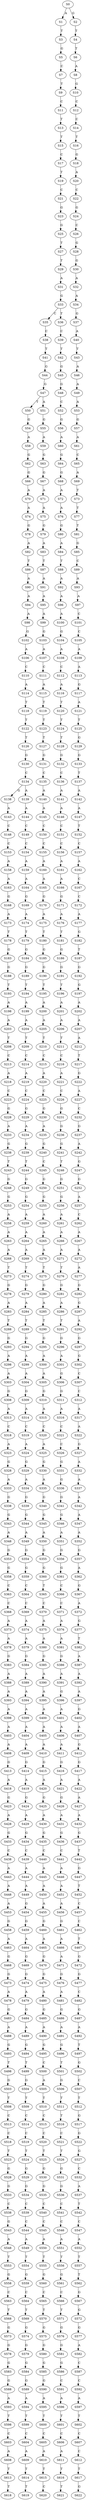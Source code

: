 strict digraph  {
	S0 -> S1 [ label = A ];
	S0 -> S2 [ label = G ];
	S1 -> S3 [ label = T ];
	S2 -> S4 [ label = T ];
	S3 -> S5 [ label = G ];
	S4 -> S6 [ label = T ];
	S5 -> S7 [ label = C ];
	S6 -> S8 [ label = A ];
	S7 -> S9 [ label = T ];
	S8 -> S10 [ label = G ];
	S9 -> S11 [ label = C ];
	S10 -> S12 [ label = C ];
	S11 -> S13 [ label = T ];
	S12 -> S14 [ label = C ];
	S13 -> S15 [ label = T ];
	S14 -> S16 [ label = T ];
	S15 -> S17 [ label = C ];
	S16 -> S18 [ label = G ];
	S17 -> S19 [ label = T ];
	S18 -> S20 [ label = A ];
	S19 -> S21 [ label = C ];
	S20 -> S22 [ label = C ];
	S21 -> S23 [ label = G ];
	S22 -> S24 [ label = G ];
	S23 -> S25 [ label = G ];
	S24 -> S26 [ label = C ];
	S25 -> S27 [ label = T ];
	S26 -> S28 [ label = G ];
	S27 -> S29 [ label = T ];
	S28 -> S30 [ label = G ];
	S29 -> S31 [ label = A ];
	S30 -> S32 [ label = A ];
	S31 -> S33 [ label = G ];
	S32 -> S34 [ label = A ];
	S33 -> S35 [ label = C ];
	S33 -> S36 [ label = T ];
	S34 -> S37 [ label = G ];
	S35 -> S38 [ label = C ];
	S36 -> S39 [ label = C ];
	S37 -> S40 [ label = A ];
	S38 -> S41 [ label = T ];
	S39 -> S42 [ label = T ];
	S40 -> S43 [ label = T ];
	S41 -> S44 [ label = G ];
	S42 -> S45 [ label = G ];
	S43 -> S46 [ label = A ];
	S44 -> S47 [ label = G ];
	S45 -> S48 [ label = G ];
	S46 -> S49 [ label = A ];
	S47 -> S50 [ label = T ];
	S47 -> S51 [ label = A ];
	S48 -> S52 [ label = C ];
	S49 -> S53 [ label = A ];
	S50 -> S54 [ label = G ];
	S51 -> S55 [ label = G ];
	S52 -> S56 [ label = G ];
	S53 -> S57 [ label = G ];
	S54 -> S58 [ label = A ];
	S55 -> S59 [ label = A ];
	S56 -> S60 [ label = A ];
	S57 -> S61 [ label = A ];
	S58 -> S62 [ label = G ];
	S59 -> S63 [ label = G ];
	S60 -> S64 [ label = G ];
	S61 -> S65 [ label = C ];
	S62 -> S66 [ label = G ];
	S63 -> S67 [ label = G ];
	S64 -> S68 [ label = G ];
	S65 -> S69 [ label = A ];
	S66 -> S70 [ label = A ];
	S67 -> S71 [ label = A ];
	S68 -> S72 [ label = A ];
	S69 -> S73 [ label = T ];
	S70 -> S74 [ label = A ];
	S71 -> S75 [ label = A ];
	S72 -> S76 [ label = A ];
	S73 -> S77 [ label = T ];
	S74 -> S78 [ label = G ];
	S75 -> S79 [ label = G ];
	S76 -> S80 [ label = G ];
	S77 -> S81 [ label = T ];
	S78 -> S82 [ label = A ];
	S79 -> S83 [ label = A ];
	S80 -> S84 [ label = A ];
	S81 -> S85 [ label = G ];
	S82 -> S86 [ label = T ];
	S83 -> S87 [ label = T ];
	S84 -> S88 [ label = T ];
	S85 -> S89 [ label = C ];
	S86 -> S90 [ label = A ];
	S87 -> S91 [ label = A ];
	S88 -> S92 [ label = A ];
	S89 -> S93 [ label = A ];
	S90 -> S94 [ label = A ];
	S91 -> S95 [ label = A ];
	S92 -> S96 [ label = A ];
	S93 -> S97 [ label = A ];
	S94 -> S98 [ label = A ];
	S95 -> S99 [ label = A ];
	S96 -> S100 [ label = A ];
	S97 -> S101 [ label = C ];
	S98 -> S102 [ label = G ];
	S99 -> S103 [ label = G ];
	S100 -> S104 [ label = G ];
	S101 -> S105 [ label = C ];
	S102 -> S106 [ label = A ];
	S103 -> S107 [ label = A ];
	S104 -> S108 [ label = A ];
	S105 -> S109 [ label = A ];
	S106 -> S110 [ label = C ];
	S107 -> S111 [ label = C ];
	S108 -> S112 [ label = C ];
	S109 -> S113 [ label = A ];
	S110 -> S114 [ label = A ];
	S111 -> S115 [ label = A ];
	S112 -> S116 [ label = A ];
	S113 -> S117 [ label = G ];
	S114 -> S118 [ label = T ];
	S115 -> S119 [ label = T ];
	S116 -> S120 [ label = T ];
	S117 -> S121 [ label = A ];
	S118 -> S122 [ label = T ];
	S119 -> S123 [ label = T ];
	S120 -> S124 [ label = T ];
	S121 -> S125 [ label = T ];
	S122 -> S126 [ label = T ];
	S123 -> S127 [ label = T ];
	S124 -> S128 [ label = T ];
	S125 -> S129 [ label = G ];
	S126 -> S130 [ label = G ];
	S127 -> S131 [ label = G ];
	S128 -> S132 [ label = G ];
	S129 -> S133 [ label = G ];
	S130 -> S134 [ label = C ];
	S131 -> S135 [ label = C ];
	S132 -> S136 [ label = C ];
	S133 -> S137 [ label = T ];
	S134 -> S138 [ label = G ];
	S134 -> S139 [ label = A ];
	S135 -> S140 [ label = A ];
	S136 -> S141 [ label = A ];
	S137 -> S142 [ label = A ];
	S138 -> S143 [ label = A ];
	S139 -> S144 [ label = A ];
	S140 -> S145 [ label = A ];
	S141 -> S146 [ label = A ];
	S142 -> S147 [ label = A ];
	S143 -> S148 [ label = C ];
	S144 -> S149 [ label = C ];
	S145 -> S150 [ label = C ];
	S146 -> S151 [ label = C ];
	S147 -> S152 [ label = T ];
	S148 -> S153 [ label = C ];
	S149 -> S154 [ label = C ];
	S150 -> S155 [ label = C ];
	S151 -> S156 [ label = C ];
	S152 -> S157 [ label = C ];
	S153 -> S158 [ label = A ];
	S154 -> S159 [ label = A ];
	S155 -> S160 [ label = A ];
	S156 -> S161 [ label = A ];
	S157 -> S162 [ label = A ];
	S158 -> S163 [ label = A ];
	S159 -> S164 [ label = A ];
	S160 -> S165 [ label = A ];
	S161 -> S166 [ label = A ];
	S162 -> S167 [ label = C ];
	S163 -> S168 [ label = G ];
	S164 -> S169 [ label = G ];
	S165 -> S170 [ label = G ];
	S166 -> S171 [ label = G ];
	S167 -> S172 [ label = C ];
	S168 -> S173 [ label = A ];
	S169 -> S174 [ label = A ];
	S170 -> S175 [ label = A ];
	S171 -> S176 [ label = A ];
	S172 -> S177 [ label = A ];
	S173 -> S178 [ label = T ];
	S174 -> S179 [ label = T ];
	S175 -> S180 [ label = T ];
	S176 -> S181 [ label = T ];
	S177 -> S182 [ label = G ];
	S178 -> S183 [ label = G ];
	S179 -> S184 [ label = G ];
	S180 -> S185 [ label = G ];
	S181 -> S186 [ label = G ];
	S182 -> S187 [ label = T ];
	S183 -> S188 [ label = G ];
	S184 -> S189 [ label = G ];
	S185 -> S190 [ label = G ];
	S186 -> S191 [ label = G ];
	S187 -> S192 [ label = G ];
	S188 -> S193 [ label = T ];
	S189 -> S194 [ label = T ];
	S190 -> S195 [ label = T ];
	S191 -> S196 [ label = T ];
	S192 -> S197 [ label = G ];
	S193 -> S198 [ label = A ];
	S194 -> S199 [ label = A ];
	S195 -> S200 [ label = A ];
	S196 -> S201 [ label = A ];
	S197 -> S202 [ label = A ];
	S198 -> S203 [ label = A ];
	S199 -> S204 [ label = A ];
	S200 -> S205 [ label = A ];
	S201 -> S206 [ label = A ];
	S202 -> S207 [ label = A ];
	S203 -> S208 [ label = T ];
	S204 -> S209 [ label = T ];
	S205 -> S210 [ label = T ];
	S206 -> S211 [ label = T ];
	S207 -> S212 [ label = A ];
	S208 -> S213 [ label = C ];
	S209 -> S214 [ label = C ];
	S210 -> S215 [ label = C ];
	S211 -> S216 [ label = C ];
	S212 -> S217 [ label = T ];
	S213 -> S218 [ label = A ];
	S214 -> S219 [ label = A ];
	S215 -> S220 [ label = A ];
	S216 -> S221 [ label = A ];
	S217 -> S222 [ label = G ];
	S218 -> S223 [ label = C ];
	S219 -> S224 [ label = C ];
	S220 -> S225 [ label = C ];
	S221 -> S226 [ label = C ];
	S222 -> S227 [ label = A ];
	S223 -> S228 [ label = G ];
	S224 -> S229 [ label = G ];
	S225 -> S230 [ label = G ];
	S226 -> S231 [ label = G ];
	S227 -> S232 [ label = C ];
	S228 -> S233 [ label = A ];
	S229 -> S234 [ label = A ];
	S230 -> S235 [ label = A ];
	S231 -> S236 [ label = G ];
	S232 -> S237 [ label = G ];
	S233 -> S238 [ label = G ];
	S234 -> S239 [ label = G ];
	S235 -> S240 [ label = G ];
	S236 -> S241 [ label = G ];
	S237 -> S242 [ label = A ];
	S238 -> S243 [ label = T ];
	S239 -> S244 [ label = T ];
	S240 -> S245 [ label = C ];
	S241 -> S246 [ label = T ];
	S242 -> S247 [ label = G ];
	S243 -> S248 [ label = G ];
	S244 -> S249 [ label = G ];
	S245 -> S250 [ label = G ];
	S246 -> S251 [ label = G ];
	S247 -> S252 [ label = G ];
	S248 -> S253 [ label = G ];
	S249 -> S254 [ label = G ];
	S250 -> S255 [ label = G ];
	S251 -> S256 [ label = G ];
	S252 -> S257 [ label = A ];
	S253 -> S258 [ label = A ];
	S254 -> S259 [ label = A ];
	S255 -> S260 [ label = A ];
	S256 -> S261 [ label = A ];
	S257 -> S262 [ label = C ];
	S258 -> S263 [ label = A ];
	S259 -> S264 [ label = A ];
	S260 -> S265 [ label = A ];
	S261 -> S266 [ label = A ];
	S262 -> S267 [ label = A ];
	S263 -> S268 [ label = A ];
	S264 -> S269 [ label = A ];
	S265 -> S270 [ label = A ];
	S266 -> S271 [ label = A ];
	S267 -> S272 [ label = A ];
	S268 -> S273 [ label = T ];
	S269 -> S274 [ label = T ];
	S270 -> S275 [ label = T ];
	S271 -> S276 [ label = T ];
	S272 -> S277 [ label = A ];
	S273 -> S278 [ label = G ];
	S274 -> S279 [ label = G ];
	S275 -> S280 [ label = G ];
	S276 -> S281 [ label = G ];
	S277 -> S282 [ label = G ];
	S278 -> S283 [ label = A ];
	S279 -> S284 [ label = A ];
	S280 -> S285 [ label = A ];
	S281 -> S286 [ label = A ];
	S282 -> S287 [ label = G ];
	S283 -> S288 [ label = T ];
	S284 -> S289 [ label = T ];
	S285 -> S290 [ label = T ];
	S286 -> S291 [ label = T ];
	S287 -> S292 [ label = A ];
	S288 -> S293 [ label = G ];
	S289 -> S294 [ label = G ];
	S290 -> S295 [ label = G ];
	S291 -> S296 [ label = G ];
	S292 -> S297 [ label = G ];
	S293 -> S298 [ label = A ];
	S294 -> S299 [ label = A ];
	S295 -> S300 [ label = A ];
	S296 -> S301 [ label = A ];
	S297 -> S302 [ label = G ];
	S298 -> S303 [ label = A ];
	S299 -> S304 [ label = A ];
	S300 -> S305 [ label = A ];
	S301 -> S306 [ label = G ];
	S302 -> S307 [ label = C ];
	S303 -> S308 [ label = G ];
	S304 -> S309 [ label = G ];
	S305 -> S310 [ label = G ];
	S306 -> S311 [ label = G ];
	S307 -> S312 [ label = C ];
	S308 -> S313 [ label = A ];
	S309 -> S314 [ label = A ];
	S310 -> S315 [ label = A ];
	S311 -> S316 [ label = A ];
	S312 -> S317 [ label = A ];
	S313 -> S318 [ label = C ];
	S314 -> S319 [ label = C ];
	S315 -> S320 [ label = C ];
	S316 -> S321 [ label = C ];
	S317 -> S322 [ label = A ];
	S318 -> S323 [ label = A ];
	S319 -> S324 [ label = A ];
	S320 -> S325 [ label = A ];
	S321 -> S326 [ label = C ];
	S322 -> S327 [ label = G ];
	S323 -> S328 [ label = G ];
	S324 -> S329 [ label = G ];
	S325 -> S330 [ label = G ];
	S326 -> S331 [ label = G ];
	S327 -> S332 [ label = A ];
	S328 -> S333 [ label = A ];
	S329 -> S334 [ label = A ];
	S330 -> S335 [ label = A ];
	S331 -> S336 [ label = G ];
	S332 -> S337 [ label = A ];
	S333 -> S338 [ label = G ];
	S334 -> S339 [ label = G ];
	S335 -> S340 [ label = G ];
	S336 -> S341 [ label = G ];
	S337 -> S342 [ label = A ];
	S338 -> S343 [ label = G ];
	S339 -> S344 [ label = G ];
	S340 -> S345 [ label = G ];
	S341 -> S346 [ label = G ];
	S342 -> S347 [ label = A ];
	S343 -> S348 [ label = A ];
	S344 -> S349 [ label = A ];
	S345 -> S350 [ label = A ];
	S346 -> S351 [ label = A ];
	S347 -> S352 [ label = A ];
	S348 -> S353 [ label = G ];
	S349 -> S354 [ label = G ];
	S350 -> S355 [ label = G ];
	S351 -> S356 [ label = G ];
	S352 -> S357 [ label = G ];
	S353 -> S358 [ label = G ];
	S354 -> S359 [ label = G ];
	S355 -> S360 [ label = G ];
	S356 -> S361 [ label = G ];
	S357 -> S362 [ label = A ];
	S358 -> S363 [ label = C ];
	S359 -> S364 [ label = C ];
	S360 -> S365 [ label = T ];
	S361 -> S366 [ label = C ];
	S362 -> S367 [ label = G ];
	S363 -> S368 [ label = C ];
	S364 -> S369 [ label = C ];
	S365 -> S370 [ label = C ];
	S366 -> S371 [ label = C ];
	S367 -> S372 [ label = A ];
	S368 -> S373 [ label = A ];
	S369 -> S374 [ label = A ];
	S370 -> S375 [ label = A ];
	S371 -> S376 [ label = A ];
	S372 -> S377 [ label = G ];
	S373 -> S378 [ label = A ];
	S374 -> S379 [ label = A ];
	S375 -> S380 [ label = A ];
	S376 -> S381 [ label = A ];
	S377 -> S382 [ label = T ];
	S378 -> S383 [ label = G ];
	S379 -> S384 [ label = G ];
	S380 -> S385 [ label = G ];
	S381 -> S386 [ label = G ];
	S382 -> S387 [ label = A ];
	S383 -> S388 [ label = A ];
	S384 -> S389 [ label = A ];
	S385 -> S390 [ label = A ];
	S386 -> S391 [ label = A ];
	S387 -> S392 [ label = A ];
	S388 -> S393 [ label = A ];
	S389 -> S394 [ label = A ];
	S390 -> S395 [ label = A ];
	S391 -> S396 [ label = G ];
	S392 -> S397 [ label = A ];
	S393 -> S398 [ label = A ];
	S394 -> S399 [ label = A ];
	S395 -> S400 [ label = A ];
	S396 -> S401 [ label = A ];
	S397 -> S402 [ label = G ];
	S398 -> S403 [ label = A ];
	S399 -> S404 [ label = A ];
	S400 -> S405 [ label = A ];
	S401 -> S406 [ label = A ];
	S402 -> S407 [ label = A ];
	S403 -> S408 [ label = A ];
	S404 -> S409 [ label = A ];
	S405 -> S410 [ label = A ];
	S406 -> S411 [ label = A ];
	S407 -> S412 [ label = G ];
	S408 -> S413 [ label = G ];
	S409 -> S414 [ label = G ];
	S410 -> S415 [ label = G ];
	S411 -> S416 [ label = G ];
	S412 -> S417 [ label = G ];
	S413 -> S418 [ label = A ];
	S414 -> S419 [ label = A ];
	S415 -> S420 [ label = A ];
	S416 -> S421 [ label = A ];
	S417 -> S422 [ label = A ];
	S418 -> S423 [ label = G ];
	S419 -> S424 [ label = G ];
	S420 -> S425 [ label = G ];
	S421 -> S426 [ label = G ];
	S422 -> S427 [ label = A ];
	S423 -> S428 [ label = A ];
	S424 -> S429 [ label = A ];
	S425 -> S430 [ label = A ];
	S426 -> S431 [ label = A ];
	S427 -> S432 [ label = A ];
	S428 -> S433 [ label = G ];
	S429 -> S434 [ label = G ];
	S430 -> S435 [ label = G ];
	S431 -> S436 [ label = G ];
	S432 -> S437 [ label = G ];
	S433 -> S438 [ label = C ];
	S434 -> S439 [ label = C ];
	S435 -> S440 [ label = C ];
	S436 -> S441 [ label = C ];
	S437 -> S442 [ label = T ];
	S438 -> S443 [ label = A ];
	S439 -> S444 [ label = A ];
	S440 -> S445 [ label = A ];
	S441 -> S446 [ label = A ];
	S442 -> S447 [ label = G ];
	S443 -> S448 [ label = A ];
	S444 -> S449 [ label = A ];
	S445 -> S450 [ label = A ];
	S446 -> S451 [ label = A ];
	S447 -> S452 [ label = T ];
	S448 -> S453 [ label = A ];
	S449 -> S454 [ label = G ];
	S450 -> S455 [ label = A ];
	S451 -> S456 [ label = A ];
	S452 -> S457 [ label = C ];
	S453 -> S458 [ label = G ];
	S454 -> S459 [ label = G ];
	S455 -> S460 [ label = G ];
	S456 -> S461 [ label = G ];
	S457 -> S462 [ label = C ];
	S458 -> S463 [ label = A ];
	S459 -> S464 [ label = A ];
	S460 -> S465 [ label = A ];
	S461 -> S466 [ label = A ];
	S462 -> S467 [ label = T ];
	S463 -> S468 [ label = G ];
	S464 -> S469 [ label = G ];
	S465 -> S470 [ label = G ];
	S466 -> S471 [ label = A ];
	S467 -> S472 [ label = G ];
	S468 -> S473 [ label = G ];
	S469 -> S474 [ label = G ];
	S470 -> S475 [ label = G ];
	S471 -> S476 [ label = G ];
	S472 -> S477 [ label = G ];
	S473 -> S478 [ label = A ];
	S474 -> S479 [ label = A ];
	S475 -> S480 [ label = A ];
	S476 -> S481 [ label = A ];
	S477 -> S482 [ label = C ];
	S478 -> S483 [ label = G ];
	S479 -> S484 [ label = G ];
	S480 -> S485 [ label = G ];
	S481 -> S486 [ label = G ];
	S482 -> S487 [ label = G ];
	S483 -> S488 [ label = A ];
	S484 -> S489 [ label = A ];
	S485 -> S490 [ label = A ];
	S486 -> S491 [ label = A ];
	S487 -> S492 [ label = A ];
	S488 -> S493 [ label = G ];
	S489 -> S494 [ label = G ];
	S490 -> S495 [ label = G ];
	S491 -> S496 [ label = G ];
	S492 -> S497 [ label = T ];
	S493 -> S498 [ label = T ];
	S494 -> S499 [ label = T ];
	S495 -> S500 [ label = C ];
	S496 -> S501 [ label = T ];
	S497 -> S502 [ label = G ];
	S498 -> S503 [ label = G ];
	S499 -> S504 [ label = G ];
	S500 -> S505 [ label = A ];
	S501 -> S506 [ label = G ];
	S502 -> S507 [ label = C ];
	S503 -> S508 [ label = T ];
	S504 -> S509 [ label = T ];
	S505 -> S510 [ label = T ];
	S506 -> S511 [ label = T ];
	S507 -> S512 [ label = T ];
	S508 -> S513 [ label = C ];
	S509 -> S514 [ label = C ];
	S510 -> S515 [ label = C ];
	S511 -> S516 [ label = T ];
	S512 -> S517 [ label = G ];
	S513 -> S518 [ label = C ];
	S514 -> S519 [ label = C ];
	S515 -> S520 [ label = C ];
	S516 -> S521 [ label = C ];
	S517 -> S522 [ label = G ];
	S518 -> S523 [ label = T ];
	S519 -> S524 [ label = T ];
	S520 -> S525 [ label = T ];
	S521 -> S526 [ label = T ];
	S522 -> S527 [ label = G ];
	S523 -> S528 [ label = G ];
	S524 -> S529 [ label = G ];
	S525 -> S530 [ label = G ];
	S526 -> S531 [ label = G ];
	S527 -> S532 [ label = C ];
	S528 -> S533 [ label = G ];
	S529 -> S534 [ label = G ];
	S530 -> S535 [ label = G ];
	S531 -> S536 [ label = G ];
	S532 -> S537 [ label = A ];
	S533 -> S538 [ label = C ];
	S534 -> S539 [ label = C ];
	S535 -> S540 [ label = C ];
	S536 -> S541 [ label = C ];
	S537 -> S542 [ label = T ];
	S538 -> S543 [ label = G ];
	S539 -> S544 [ label = C ];
	S540 -> S545 [ label = C ];
	S541 -> S546 [ label = C ];
	S542 -> S547 [ label = C ];
	S543 -> S548 [ label = A ];
	S544 -> S549 [ label = A ];
	S545 -> S550 [ label = A ];
	S546 -> S551 [ label = A ];
	S547 -> S552 [ label = A ];
	S548 -> S553 [ label = T ];
	S549 -> S554 [ label = T ];
	S550 -> S555 [ label = T ];
	S551 -> S556 [ label = T ];
	S552 -> S557 [ label = T ];
	S553 -> S558 [ label = G ];
	S554 -> S559 [ label = G ];
	S555 -> S560 [ label = G ];
	S556 -> S561 [ label = G ];
	S557 -> S562 [ label = T ];
	S558 -> S563 [ label = C ];
	S559 -> S564 [ label = C ];
	S560 -> S565 [ label = C ];
	S561 -> S566 [ label = C ];
	S562 -> S567 [ label = G ];
	S563 -> S568 [ label = T ];
	S564 -> S569 [ label = T ];
	S565 -> S570 [ label = T ];
	S566 -> S571 [ label = T ];
	S567 -> S572 [ label = G ];
	S568 -> S573 [ label = G ];
	S569 -> S574 [ label = G ];
	S570 -> S575 [ label = G ];
	S571 -> S576 [ label = G ];
	S572 -> S577 [ label = G ];
	S573 -> S578 [ label = G ];
	S574 -> S579 [ label = G ];
	S575 -> S580 [ label = G ];
	S576 -> S581 [ label = G ];
	S577 -> S582 [ label = A ];
	S578 -> S583 [ label = G ];
	S579 -> S584 [ label = G ];
	S580 -> S585 [ label = G ];
	S581 -> S586 [ label = G ];
	S582 -> S587 [ label = C ];
	S583 -> S588 [ label = G ];
	S584 -> S589 [ label = G ];
	S585 -> S590 [ label = G ];
	S586 -> S591 [ label = C ];
	S587 -> S592 [ label = C ];
	S588 -> S593 [ label = A ];
	S589 -> S594 [ label = A ];
	S590 -> S595 [ label = A ];
	S591 -> S596 [ label = A ];
	S592 -> S597 [ label = A ];
	S593 -> S598 [ label = T ];
	S594 -> S599 [ label = T ];
	S595 -> S600 [ label = T ];
	S596 -> S601 [ label = T ];
	S597 -> S602 [ label = T ];
	S598 -> S603 [ label = C ];
	S599 -> S604 [ label = C ];
	S600 -> S605 [ label = C ];
	S601 -> S606 [ label = C ];
	S602 -> S607 [ label = C ];
	S603 -> S608 [ label = A ];
	S604 -> S609 [ label = A ];
	S605 -> S610 [ label = A ];
	S606 -> S611 [ label = A ];
	S607 -> S612 [ label = C ];
	S608 -> S613 [ label = T ];
	S609 -> S614 [ label = T ];
	S610 -> S615 [ label = T ];
	S611 -> S616 [ label = T ];
	S612 -> S617 [ label = T ];
	S613 -> S618 [ label = T ];
	S614 -> S619 [ label = T ];
	S615 -> S620 [ label = C ];
	S616 -> S621 [ label = T ];
	S617 -> S622 [ label = G ];
}
